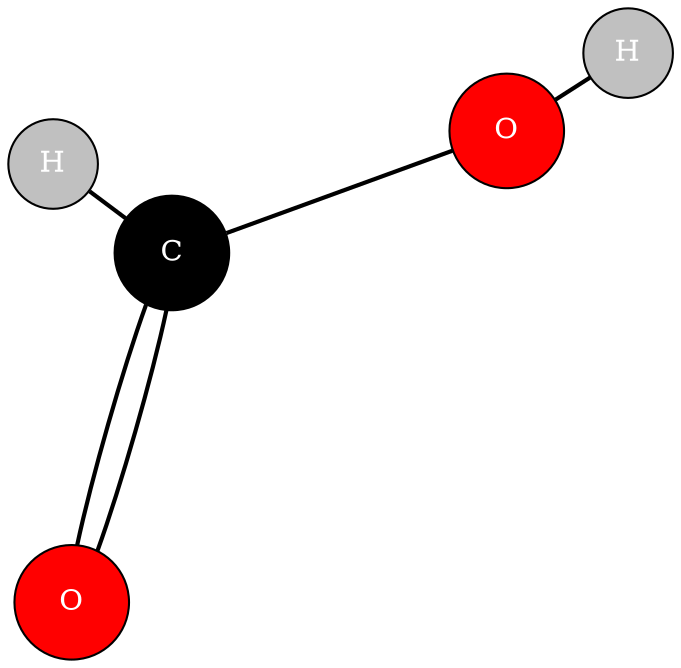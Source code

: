 graph Molecule {
    layout=neato; overlap=prism;
    multiedge=true;
    0 [label="C", width=0.77, fontcolor=white, shape=circle, style=filled, fillcolor=black];
    1 [label="O", width=0.76, fontcolor=white, shape=circle, style=filled, fillcolor=red];
    2 [label="O", width=0.76, fontcolor=white, shape=circle, style=filled, fillcolor=red];
    3 [label="H", width=0.6, fontcolor=white, shape=circle, style=filled, fillcolor=gray];
    4 [label="H", width=0.6, fontcolor=white, shape=circle, style=filled, fillcolor=gray];
    0 -- 1 [len=1.75, weight=30, style=solid, penwidth=2, ];
    0 -- 2 [len=1.75, weight=30, style=solid, penwidth=2, ];
    0 -- 2 [len=1.75, weight=0, style=solid, penwidth=2, ];
    0 -- 3 [len=0.75, weight=10, style=solid, penwidth=2, ];
    1 -- 4 [len=0.75, weight=10, style=solid, penwidth=2, ];
}
